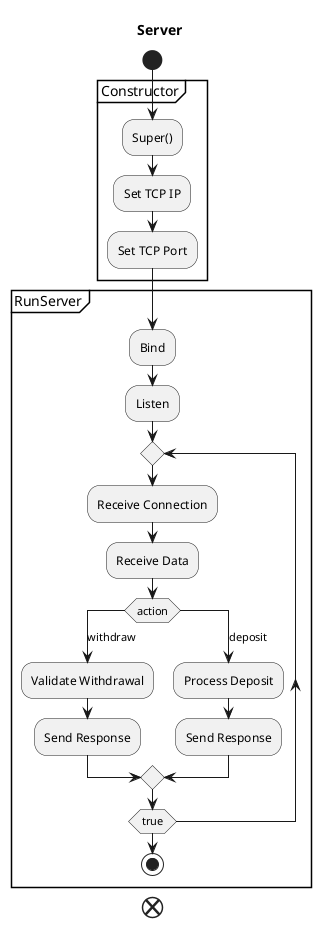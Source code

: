 @startuml Activity Diagram
title Server
start
partition Constructor {
    :Super();
    :Set TCP IP;
    :Set TCP Port;
}
partition RunServer {
    :Bind;
    :Listen;
    repeat
        :Receive Connection;
        :Receive Data;
        switch (action)
        case (withdraw) 
            :Validate Withdrawal;
            :Send Response;
        case (deposit) 
            :Process Deposit;
            :Send Response;
        endswitch
    repeat while(true)
    stop
}
end
@enduml